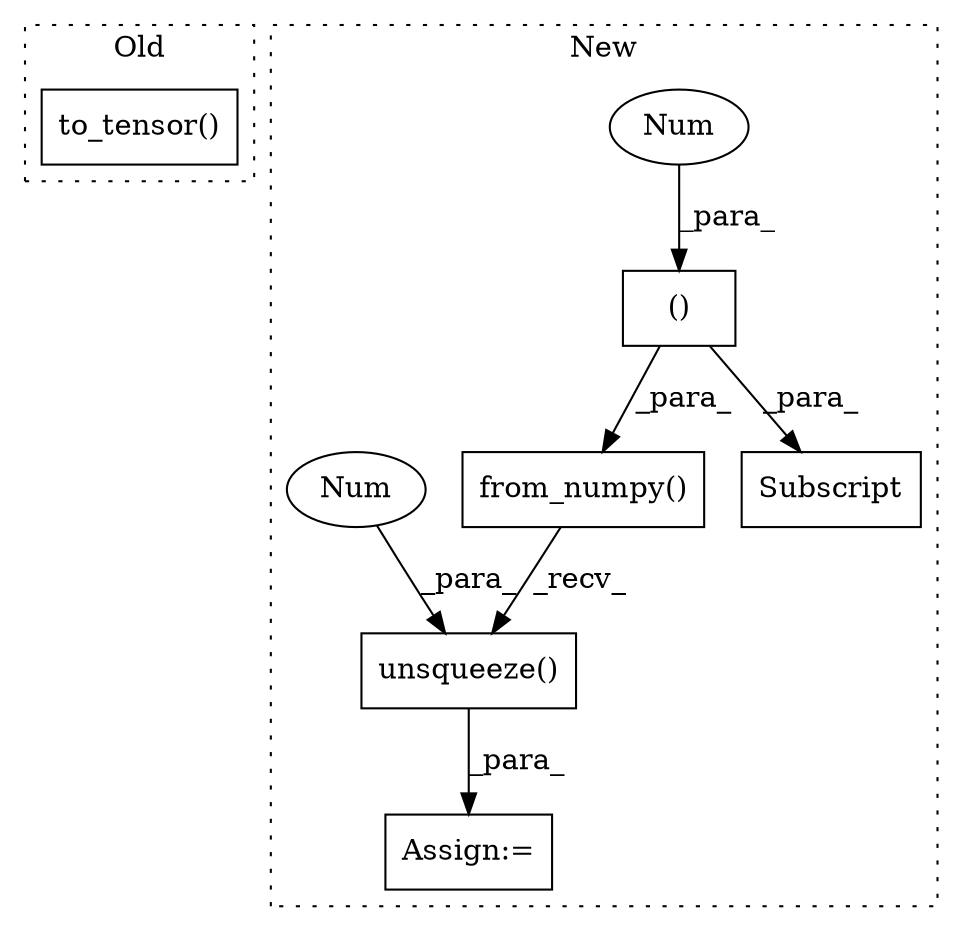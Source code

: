 digraph G {
subgraph cluster0 {
1 [label="to_tensor()" a="75" s="2492,2509" l="12,1" shape="box"];
label = "Old";
style="dotted";
}
subgraph cluster1 {
2 [label="from_numpy()" a="75" s="2511,2533" l="17,1" shape="box"];
3 [label="()" a="54" s="2475" l="3" shape="box"];
4 [label="Subscript" a="63" s="2466,0" l="13,0" shape="box"];
5 [label="unsqueeze()" a="75" s="2511,2546" l="34,1" shape="box"];
6 [label="Num" a="76" s="2477" l="1" shape="ellipse"];
7 [label="Num" a="76" s="2545" l="1" shape="ellipse"];
8 [label="Assign:=" a="68" s="2508" l="3" shape="box"];
label = "New";
style="dotted";
}
2 -> 5 [label="_recv_"];
3 -> 2 [label="_para_"];
3 -> 4 [label="_para_"];
5 -> 8 [label="_para_"];
6 -> 3 [label="_para_"];
7 -> 5 [label="_para_"];
}